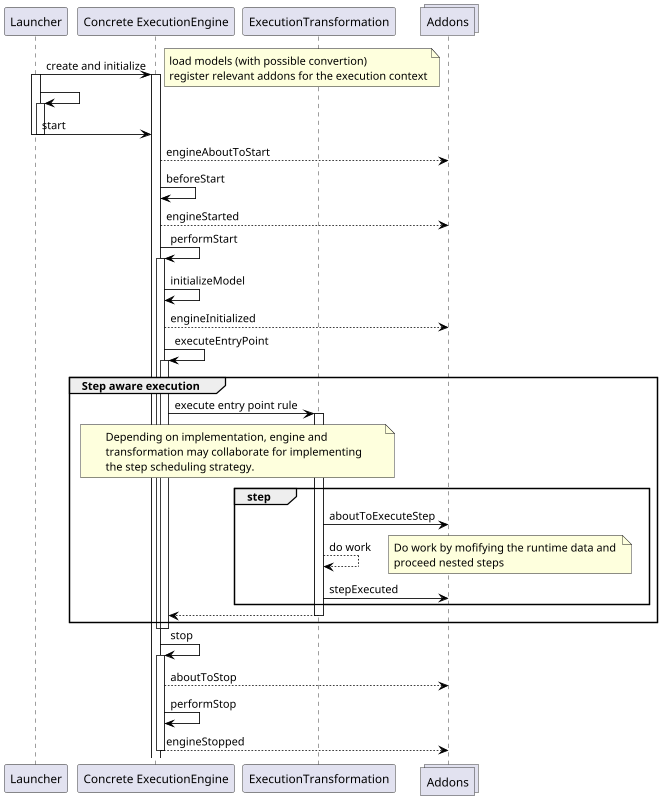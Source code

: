 

@startuml
skinparam class {
	BackgroundColor White
	ArrowColor Black
	BorderColor Black
}

scale max 1024 width
scale max 800 height

participant Launcher
participant "Concrete ExecutionEngine" as Engine
participant ExecutionTransformation
collections Addons as addon


Launcher -> Engine : create and initialize
activate Engine

note right
	load models (with possible convertion)
	register relevant addons for the execution context
end note

activate Launcher
Launcher -> Launcher : 
activate Launcher

Launcher -> Engine : start

deactivate Launcher

deactivate Launcher

Engine --> addon : engineAboutToStart
Engine -> Engine : beforeStart
Engine --> addon : engineStarted
Engine -> Engine : performStart
activate Engine 

Engine -> Engine: initializeModel
Engine --> addon: engineInitialized
Engine -> Engine: executeEntryPoint

activate Engine
 
group Step aware execution
	Engine -> ExecutionTransformation: execute entry point rule
	activate ExecutionTransformation
	note over Engine, ExecutionTransformation
		Depending on implementation, engine and 
		transformation may collaborate for implementing
		the step scheduling strategy.
	end note
	group step
	ExecutionTransformation -> addon: aboutToExecuteStep
	ExecutionTransformation --> ExecutionTransformation : do work 
		note right
			Do work by mofifying the runtime data and 
			proceed nested steps
		end note
	ExecutionTransformation -> addon: stepExecuted
	end group
	ExecutionTransformation --> Engine: 
	deactivate ExecutionTransformation
end
 
deactivate Engine
deactivate Engine
Engine -> Engine : stop
activate Engine
Engine --> addon : aboutToStop
Engine -> Engine : performStop
Engine --> addon : engineStopped
deactivate Engine

@enduml